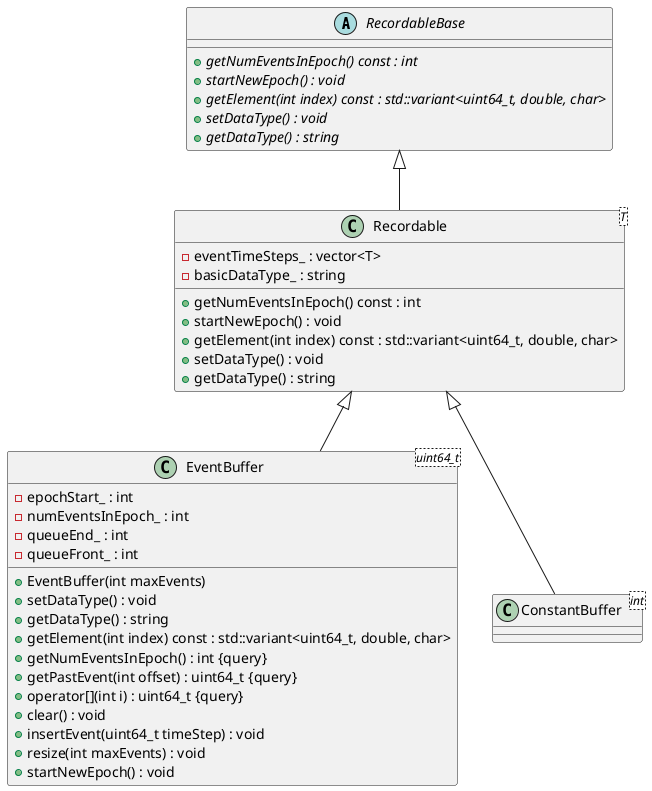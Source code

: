 @startuml Recordable ClassDiagram

/' Objects '/

abstract class RecordableBase {
	+{abstract} getNumEventsInEpoch() const : int
	+{abstract} startNewEpoch() : void
	+{abstract} getElement(int index) const : std::variant<uint64_t, double, char>
	+{abstract} setDataType() : void
	+{abstract} getDataType() : string
}
class Recordable<T>{
	-eventTimeSteps_ : vector<T>
	-basicDataType_ : string
	+getNumEventsInEpoch() const : int
	+startNewEpoch() : void
	+getElement(int index) const : std::variant<uint64_t, double, char>
	+setDataType() : void
	+getDataType() : string
}

class EventBuffer<uint64_t> {
	+EventBuffer(int maxEvents)
	-epochStart_ : int
	+setDataType() : void
	+getDataType() : string
	+getElement(int index) const : std::variant<uint64_t, double, char>
	+getNumEventsInEpoch() : int {query}
	-numEventsInEpoch_ : int
	-queueEnd_ : int
	-queueFront_ : int
	+getPastEvent(int offset) : uint64_t {query}
	+operator[](int i) : uint64_t {query}
	/'-eventTimeSteps_ : vector<uint64_t>'/
	+clear() : void
	+insertEvent(uint64_t timeStep) : void
	+resize(int maxEvents) : void
	+startNewEpoch() : void
}

class ConstantBuffer<int>


/' Inheritance relationships '/

.RecordableBase <|-- .Recordable


.Recordable <|-- .EventBuffer


.Recordable <|-- .ConstantBuffer